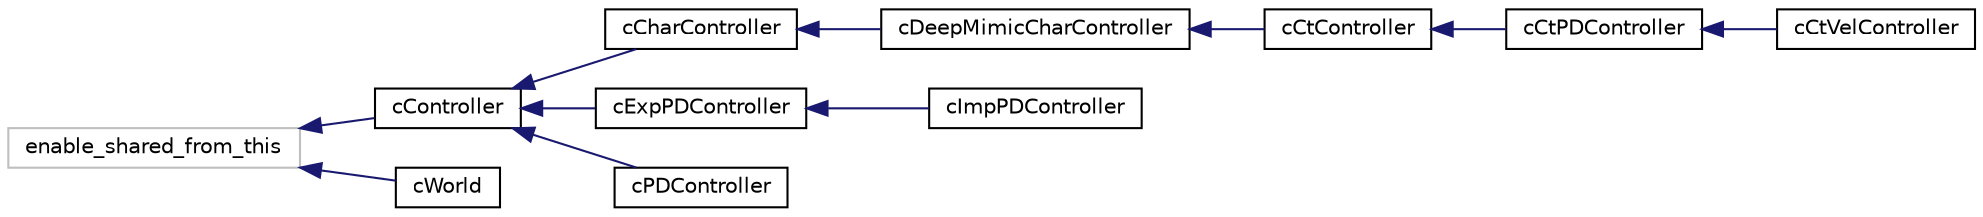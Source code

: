 digraph "Graphical Class Hierarchy"
{
 // LATEX_PDF_SIZE
  edge [fontname="Helvetica",fontsize="10",labelfontname="Helvetica",labelfontsize="10"];
  node [fontname="Helvetica",fontsize="10",shape=record];
  rankdir="LR";
  Node92 [label="enable_shared_from_this",height=0.2,width=0.4,color="grey75", fillcolor="white", style="filled",tooltip=" "];
  Node92 -> Node0 [dir="back",color="midnightblue",fontsize="10",style="solid",fontname="Helvetica"];
  Node0 [label="cController",height=0.2,width=0.4,color="black", fillcolor="white", style="filled",URL="$classc_controller.html",tooltip=" "];
  Node0 -> Node1 [dir="back",color="midnightblue",fontsize="10",style="solid",fontname="Helvetica"];
  Node1 [label="cCharController",height=0.2,width=0.4,color="black", fillcolor="white", style="filled",URL="$classc_char_controller.html",tooltip=" "];
  Node1 -> Node2 [dir="back",color="midnightblue",fontsize="10",style="solid",fontname="Helvetica"];
  Node2 [label="cDeepMimicCharController",height=0.2,width=0.4,color="black", fillcolor="white", style="filled",URL="$classc_deep_mimic_char_controller.html",tooltip=" "];
  Node2 -> Node3 [dir="back",color="midnightblue",fontsize="10",style="solid",fontname="Helvetica"];
  Node3 [label="cCtController",height=0.2,width=0.4,color="black", fillcolor="white", style="filled",URL="$classc_ct_controller.html",tooltip=" "];
  Node3 -> Node4 [dir="back",color="midnightblue",fontsize="10",style="solid",fontname="Helvetica"];
  Node4 [label="cCtPDController",height=0.2,width=0.4,color="black", fillcolor="white", style="filled",URL="$classc_ct_p_d_controller.html",tooltip=" "];
  Node4 -> Node5 [dir="back",color="midnightblue",fontsize="10",style="solid",fontname="Helvetica"];
  Node5 [label="cCtVelController",height=0.2,width=0.4,color="black", fillcolor="white", style="filled",URL="$classc_ct_vel_controller.html",tooltip=" "];
  Node0 -> Node6 [dir="back",color="midnightblue",fontsize="10",style="solid",fontname="Helvetica"];
  Node6 [label="cExpPDController",height=0.2,width=0.4,color="black", fillcolor="white", style="filled",URL="$classc_exp_p_d_controller.html",tooltip=" "];
  Node6 -> Node7 [dir="back",color="midnightblue",fontsize="10",style="solid",fontname="Helvetica"];
  Node7 [label="cImpPDController",height=0.2,width=0.4,color="black", fillcolor="white", style="filled",URL="$classc_imp_p_d_controller.html",tooltip=" "];
  Node0 -> Node8 [dir="back",color="midnightblue",fontsize="10",style="solid",fontname="Helvetica"];
  Node8 [label="cPDController",height=0.2,width=0.4,color="black", fillcolor="white", style="filled",URL="$classc_p_d_controller.html",tooltip=" "];
  Node92 -> Node102 [dir="back",color="midnightblue",fontsize="10",style="solid",fontname="Helvetica"];
  Node102 [label="cWorld",height=0.2,width=0.4,color="black", fillcolor="white", style="filled",URL="$classc_world.html",tooltip=" "];
}
